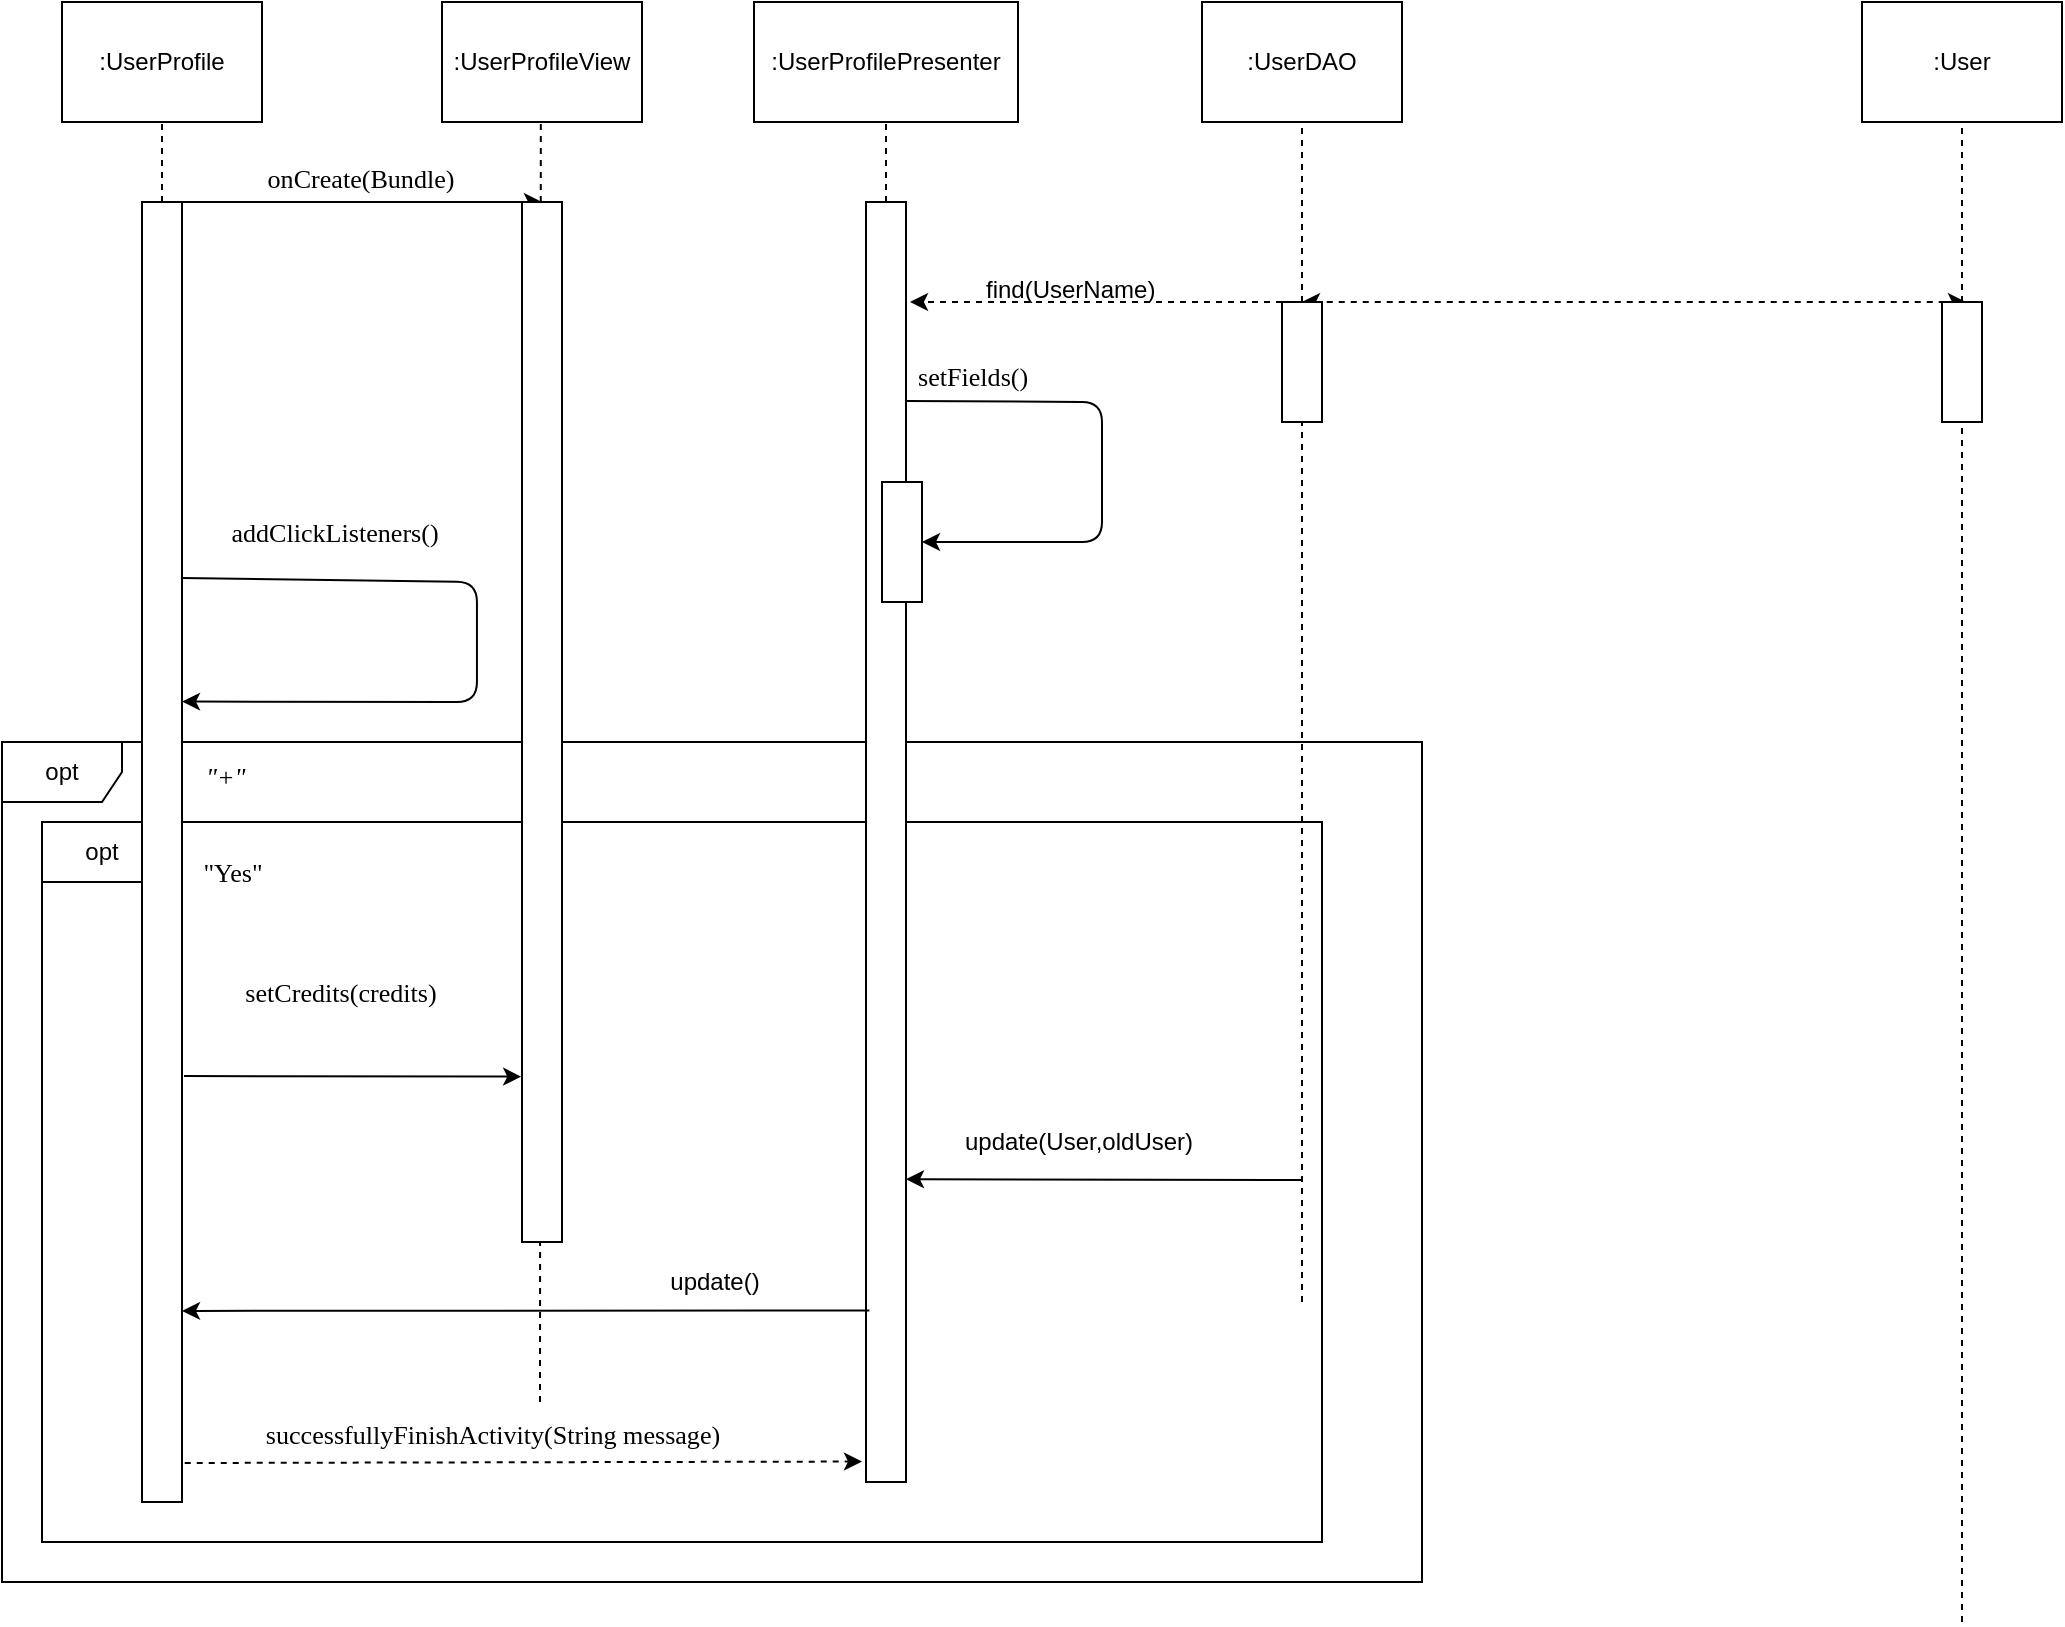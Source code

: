 <mxfile version="13.0.3" type="device"><diagram id="fiOmNgFb91DZt5eTlBGj" name="Page-1"><mxGraphModel dx="1624" dy="967" grid="1" gridSize="10" guides="1" tooltips="1" connect="1" arrows="1" fold="1" page="1" pageScale="1" pageWidth="850" pageHeight="1100" math="0" shadow="0"><root><mxCell id="0"/><mxCell id="1" parent="0"/><mxCell id="fUaA9aA3-aiP3q9656Qs-33" value="opt" style="shape=umlFrame;whiteSpace=wrap;html=1;" vertex="1" parent="1"><mxGeometry x="550" y="1280" width="710" height="420" as="geometry"/></mxCell><mxCell id="fUaA9aA3-aiP3q9656Qs-72" value="opt" style="shape=umlFrame;whiteSpace=wrap;html=1;" vertex="1" parent="1"><mxGeometry x="570" y="1320" width="640" height="360" as="geometry"/></mxCell><mxCell id="fUaA9aA3-aiP3q9656Qs-1" value=":UserProfile" style="rounded=0;whiteSpace=wrap;html=1;" vertex="1" parent="1"><mxGeometry x="580" y="910" width="100" height="60" as="geometry"/></mxCell><mxCell id="fUaA9aA3-aiP3q9656Qs-2" value="" style="endArrow=none;dashed=1;html=1;entryX=0.5;entryY=1;entryDx=0;entryDy=0;" edge="1" parent="1" target="fUaA9aA3-aiP3q9656Qs-1" source="fUaA9aA3-aiP3q9656Qs-11"><mxGeometry width="50" height="50" relative="1" as="geometry"><mxPoint x="630" y="1580" as="sourcePoint"/><mxPoint x="629" y="1133.036" as="targetPoint"/></mxGeometry></mxCell><mxCell id="fUaA9aA3-aiP3q9656Qs-3" value=":UserProfilePresenter" style="rounded=0;whiteSpace=wrap;html=1;" vertex="1" parent="1"><mxGeometry x="926" y="910" width="132" height="60" as="geometry"/></mxCell><mxCell id="fUaA9aA3-aiP3q9656Qs-4" value="" style="endArrow=none;dashed=1;html=1;entryX=0.5;entryY=1;entryDx=0;entryDy=0;" edge="1" parent="1" source="fUaA9aA3-aiP3q9656Qs-12" target="fUaA9aA3-aiP3q9656Qs-3"><mxGeometry width="50" height="50" relative="1" as="geometry"><mxPoint x="992" y="1480" as="sourcePoint"/><mxPoint x="991" y="1133.036" as="targetPoint"/></mxGeometry></mxCell><mxCell id="fUaA9aA3-aiP3q9656Qs-5" value=":UserProfileView" style="rounded=0;whiteSpace=wrap;html=1;" vertex="1" parent="1"><mxGeometry x="770" y="910" width="100" height="60" as="geometry"/></mxCell><mxCell id="fUaA9aA3-aiP3q9656Qs-7" value="" style="endArrow=classic;html=1;exitX=0.75;exitY=0;exitDx=0;exitDy=0;" edge="1" parent="1" source="fUaA9aA3-aiP3q9656Qs-11"><mxGeometry width="50" height="50" relative="1" as="geometry"><mxPoint x="630" y="1010" as="sourcePoint"/><mxPoint x="820" y="1010" as="targetPoint"/></mxGeometry></mxCell><mxCell id="fUaA9aA3-aiP3q9656Qs-9" value="" style="endArrow=classic;html=1;dashed=1;exitX=0;exitY=0;exitDx=0;exitDy=0;" edge="1" parent="1" source="fUaA9aA3-aiP3q9656Qs-21"><mxGeometry width="50" height="50" relative="1" as="geometry"><mxPoint x="1200" y="1180" as="sourcePoint"/><mxPoint x="1004" y="1060" as="targetPoint"/></mxGeometry></mxCell><mxCell id="fUaA9aA3-aiP3q9656Qs-10" value="find(UserName)" style="text;html=1;" vertex="1" parent="1"><mxGeometry x="1040" y="1040" width="40" height="30" as="geometry"/></mxCell><mxCell id="fUaA9aA3-aiP3q9656Qs-12" value="" style="rounded=0;whiteSpace=wrap;html=1;" vertex="1" parent="1"><mxGeometry x="982" y="1010" width="20" height="640" as="geometry"/></mxCell><mxCell id="fUaA9aA3-aiP3q9656Qs-14" value="" style="endArrow=none;dashed=1;html=1;entryX=0.5;entryY=1;entryDx=0;entryDy=0;" edge="1" parent="1" source="fUaA9aA3-aiP3q9656Qs-29"><mxGeometry width="50" height="50" relative="1" as="geometry"><mxPoint x="820" y="1560" as="sourcePoint"/><mxPoint x="820" y="1120" as="targetPoint"/></mxGeometry></mxCell><mxCell id="fUaA9aA3-aiP3q9656Qs-15" value=":User" style="rounded=0;whiteSpace=wrap;html=1;" vertex="1" parent="1"><mxGeometry x="1480" y="910" width="100" height="60" as="geometry"/></mxCell><mxCell id="fUaA9aA3-aiP3q9656Qs-16" value="" style="endArrow=none;dashed=1;html=1;entryX=0.5;entryY=1;entryDx=0;entryDy=0;" edge="1" parent="1" target="fUaA9aA3-aiP3q9656Qs-15" source="fUaA9aA3-aiP3q9656Qs-23"><mxGeometry width="50" height="50" relative="1" as="geometry"><mxPoint x="1540" y="1580" as="sourcePoint"/><mxPoint x="1539" y="1153.036" as="targetPoint"/></mxGeometry></mxCell><mxCell id="fUaA9aA3-aiP3q9656Qs-17" value=":UserDAO" style="rounded=0;whiteSpace=wrap;html=1;" vertex="1" parent="1"><mxGeometry x="1150" y="910" width="100" height="60" as="geometry"/></mxCell><mxCell id="fUaA9aA3-aiP3q9656Qs-18" value="" style="endArrow=none;dashed=1;html=1;entryX=0.5;entryY=1;entryDx=0;entryDy=0;" edge="1" parent="1" source="fUaA9aA3-aiP3q9656Qs-21" target="fUaA9aA3-aiP3q9656Qs-17"><mxGeometry width="50" height="50" relative="1" as="geometry"><mxPoint x="1200" y="1560" as="sourcePoint"/><mxPoint x="1199" y="1133.036" as="targetPoint"/></mxGeometry></mxCell><mxCell id="fUaA9aA3-aiP3q9656Qs-19" value="" style="endArrow=classic;startArrow=classic;html=1;dashed=1;exitX=0.5;exitY=0;exitDx=0;exitDy=0;" edge="1" parent="1" source="fUaA9aA3-aiP3q9656Qs-21"><mxGeometry width="50" height="50" relative="1" as="geometry"><mxPoint x="1200" y="1060" as="sourcePoint"/><mxPoint x="1532" y="1060" as="targetPoint"/></mxGeometry></mxCell><mxCell id="fUaA9aA3-aiP3q9656Qs-21" value="" style="rounded=0;whiteSpace=wrap;html=1;" vertex="1" parent="1"><mxGeometry x="1190" y="1060" width="20" height="60" as="geometry"/></mxCell><mxCell id="fUaA9aA3-aiP3q9656Qs-22" value="" style="endArrow=none;dashed=1;html=1;entryX=0.5;entryY=1;entryDx=0;entryDy=0;" edge="1" parent="1" target="fUaA9aA3-aiP3q9656Qs-21"><mxGeometry width="50" height="50" relative="1" as="geometry"><mxPoint x="1200" y="1560" as="sourcePoint"/><mxPoint x="1200" y="970" as="targetPoint"/></mxGeometry></mxCell><mxCell id="fUaA9aA3-aiP3q9656Qs-34" value="&lt;pre style=&quot;font-family: &amp;#34;consolas&amp;#34; ; font-size: 9.8pt&quot;&gt;addClickListeners()&lt;/pre&gt;" style="text;html=1;align=center;verticalAlign=middle;resizable=0;points=[];autosize=1;" vertex="1" parent="1"><mxGeometry x="641.48" y="1150" width="150" height="50" as="geometry"/></mxCell><mxCell id="fUaA9aA3-aiP3q9656Qs-11" value="" style="rounded=0;whiteSpace=wrap;html=1;" vertex="1" parent="1"><mxGeometry x="620" y="1010" width="20" height="650" as="geometry"/></mxCell><mxCell id="fUaA9aA3-aiP3q9656Qs-39" value="&lt;pre style=&quot;font-family: &amp;#34;consolas&amp;#34; ; font-size: 9.8pt&quot;&gt;onCreate(Bundle)&lt;span style=&quot;background-color: rgb(43 , 43 , 43)&quot;&gt;&lt;br&gt;&lt;/span&gt;&lt;/pre&gt;" style="text;html=1;align=center;verticalAlign=middle;resizable=0;points=[];autosize=1;" vertex="1" parent="1"><mxGeometry x="664" y="973" width="130" height="50" as="geometry"/></mxCell><mxCell id="fUaA9aA3-aiP3q9656Qs-44" value="&lt;pre style=&quot;font-family: &amp;#34;consolas&amp;#34; ; font-size: 9.8pt&quot;&gt;setFields()&lt;/pre&gt;" style="text;whiteSpace=wrap;html=1;" vertex="1" parent="1"><mxGeometry x="1006" y="1070" width="90" height="30" as="geometry"/></mxCell><mxCell id="fUaA9aA3-aiP3q9656Qs-45" value="" style="rounded=0;whiteSpace=wrap;html=1;" vertex="1" parent="1"><mxGeometry x="990" y="1150" width="20" height="60" as="geometry"/></mxCell><mxCell id="fUaA9aA3-aiP3q9656Qs-46" value="" style="endArrow=classic;html=1;exitX=0.75;exitY=0;exitDx=0;exitDy=0;entryX=1;entryY=0.5;entryDx=0;entryDy=0;" edge="1" parent="1"><mxGeometry width="50" height="50" relative="1" as="geometry"><mxPoint x="1002" y="1109.5" as="sourcePoint"/><mxPoint x="1010" y="1180" as="targetPoint"/><Array as="points"><mxPoint x="1100" y="1110"/><mxPoint x="1100" y="1180"/></Array></mxGeometry></mxCell><mxCell id="fUaA9aA3-aiP3q9656Qs-23" value="" style="rounded=0;whiteSpace=wrap;html=1;" vertex="1" parent="1"><mxGeometry x="1520" y="1060" width="20" height="60" as="geometry"/></mxCell><mxCell id="fUaA9aA3-aiP3q9656Qs-50" value="" style="endArrow=none;dashed=1;html=1;entryX=0.5;entryY=1;entryDx=0;entryDy=0;" edge="1" parent="1" target="fUaA9aA3-aiP3q9656Qs-23"><mxGeometry width="50" height="50" relative="1" as="geometry"><mxPoint x="1530" y="1720" as="sourcePoint"/><mxPoint x="1530" y="970" as="targetPoint"/></mxGeometry></mxCell><mxCell id="fUaA9aA3-aiP3q9656Qs-51" value="" style="endArrow=classic;html=1;exitX=1.126;exitY=0.197;exitDx=0;exitDy=0;exitPerimeter=0;entryX=1.126;entryY=0.292;entryDx=0;entryDy=0;entryPerimeter=0;" edge="1" parent="1"><mxGeometry width="50" height="50" relative="1" as="geometry"><mxPoint x="640.0" y="1198.05" as="sourcePoint"/><mxPoint x="640.0" y="1259.8" as="targetPoint"/><Array as="points"><mxPoint x="787.48" y="1200"/><mxPoint x="787.48" y="1260"/></Array></mxGeometry></mxCell><mxCell id="fUaA9aA3-aiP3q9656Qs-52" value="&lt;pre style=&quot;font-family: &amp;#34;consolas&amp;#34; ; font-size: 9.8pt&quot;&gt;&lt;span style=&quot;font-style: italic&quot;&gt;&quot;+&quot;&lt;/span&gt;&lt;/pre&gt;" style="text;whiteSpace=wrap;html=1;" vertex="1" parent="1"><mxGeometry x="650" y="1270" width="40" height="60" as="geometry"/></mxCell><mxCell id="fUaA9aA3-aiP3q9656Qs-55" value="" style="endArrow=none;dashed=1;html=1;entryX=0.5;entryY=1;entryDx=0;entryDy=0;" edge="1" parent="1"><mxGeometry width="50" height="50" relative="1" as="geometry"><mxPoint x="819" y="1610" as="sourcePoint"/><mxPoint x="819.41" y="970" as="targetPoint"/></mxGeometry></mxCell><mxCell id="fUaA9aA3-aiP3q9656Qs-56" value="&lt;pre style=&quot;font-family: &amp;#34;consolas&amp;#34; ; font-size: 9.8pt&quot;&gt;&quot;Yes&quot;&lt;/pre&gt;" style="text;html=1;align=center;verticalAlign=middle;resizable=0;points=[];autosize=1;" vertex="1" parent="1"><mxGeometry x="640" y="1320" width="50" height="50" as="geometry"/></mxCell><mxCell id="fUaA9aA3-aiP3q9656Qs-29" value="" style="rounded=0;whiteSpace=wrap;html=1;" vertex="1" parent="1"><mxGeometry x="810" y="1010" width="20" height="520" as="geometry"/></mxCell><mxCell id="fUaA9aA3-aiP3q9656Qs-64" value="&lt;pre style=&quot;text-align: left ; font-family: &amp;#34;consolas&amp;#34; ; font-size: 9.8pt&quot;&gt;setCredits(credits)&lt;/pre&gt;" style="text;html=1;align=center;verticalAlign=middle;resizable=0;points=[];autosize=1;" vertex="1" parent="1"><mxGeometry x="644" y="1380" width="150" height="50" as="geometry"/></mxCell><mxCell id="fUaA9aA3-aiP3q9656Qs-65" value="" style="endArrow=classic;html=1;entryX=-0.021;entryY=0.841;entryDx=0;entryDy=0;entryPerimeter=0;" edge="1" parent="1" target="fUaA9aA3-aiP3q9656Qs-29"><mxGeometry width="50" height="50" relative="1" as="geometry"><mxPoint x="641" y="1447" as="sourcePoint"/><mxPoint x="720" y="1450" as="targetPoint"/></mxGeometry></mxCell><mxCell id="fUaA9aA3-aiP3q9656Qs-66" value="" style="endArrow=classic;html=1;exitX=0.085;exitY=0.866;exitDx=0;exitDy=0;exitPerimeter=0;entryX=1;entryY=0.853;entryDx=0;entryDy=0;entryPerimeter=0;" edge="1" parent="1" source="fUaA9aA3-aiP3q9656Qs-12" target="fUaA9aA3-aiP3q9656Qs-11"><mxGeometry width="50" height="50" relative="1" as="geometry"><mxPoint x="880" y="1530" as="sourcePoint"/><mxPoint x="930" y="1480" as="targetPoint"/></mxGeometry></mxCell><mxCell id="fUaA9aA3-aiP3q9656Qs-67" value="update()" style="text;html=1;align=center;verticalAlign=middle;resizable=0;points=[];autosize=1;" vertex="1" parent="1"><mxGeometry x="876" y="1540" width="60" height="20" as="geometry"/></mxCell><mxCell id="fUaA9aA3-aiP3q9656Qs-68" value="" style="endArrow=classic;html=1;entryX=1;entryY=0.931;entryDx=0;entryDy=0;entryPerimeter=0;" edge="1" parent="1"><mxGeometry width="50" height="50" relative="1" as="geometry"><mxPoint x="1200" y="1499" as="sourcePoint"/><mxPoint x="1002" y="1498.6" as="targetPoint"/></mxGeometry></mxCell><mxCell id="fUaA9aA3-aiP3q9656Qs-69" value="update(User,oldUser)" style="text;html=1;align=center;verticalAlign=middle;resizable=0;points=[];autosize=1;" vertex="1" parent="1"><mxGeometry x="1023" y="1470" width="130" height="20" as="geometry"/></mxCell><mxCell id="fUaA9aA3-aiP3q9656Qs-70" value="" style="endArrow=classic;html=1;exitX=1.068;exitY=0.97;exitDx=0;exitDy=0;exitPerimeter=0;entryX=-0.1;entryY=0.984;entryDx=0;entryDy=0;entryPerimeter=0;dashed=1;" edge="1" parent="1" source="fUaA9aA3-aiP3q9656Qs-11" target="fUaA9aA3-aiP3q9656Qs-12"><mxGeometry width="50" height="50" relative="1" as="geometry"><mxPoint x="1002.0" y="1650.13" as="sourcePoint"/><mxPoint x="950" y="1630" as="targetPoint"/></mxGeometry></mxCell><mxCell id="fUaA9aA3-aiP3q9656Qs-71" value="&lt;pre style=&quot;font-family: &amp;#34;consolas&amp;#34; ; font-size: 9.8pt&quot;&gt;successfullyFinishActivity(String message)&lt;/pre&gt;" style="text;html=1;align=center;verticalAlign=middle;resizable=0;points=[];autosize=1;" vertex="1" parent="1"><mxGeometry x="635" y="1601" width="320" height="50" as="geometry"/></mxCell></root></mxGraphModel></diagram></mxfile>